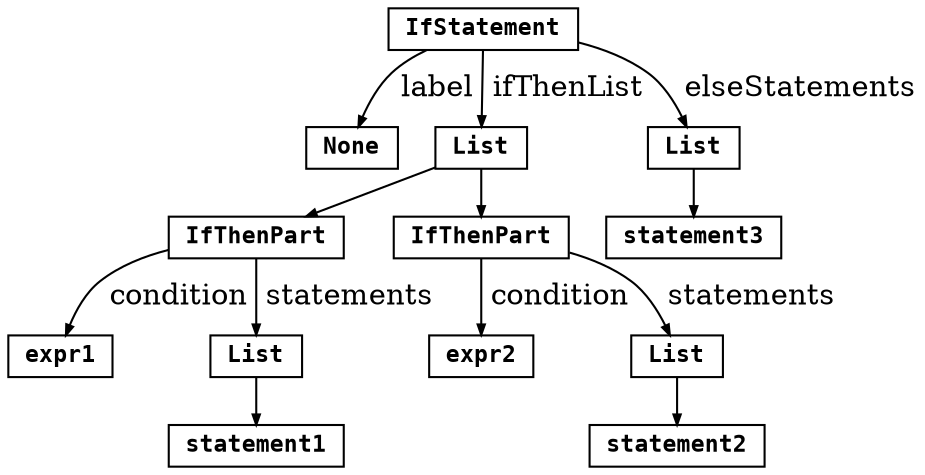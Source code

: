 digraph {
	graph [ dpi = 300 ];
	ordering=out;
	ranksep=.3;
	node [shape=box, fixedsize=false, fontsize=11, fontname="Courier-Bold", width=.25, height=.25];
	edge [arrowsize=.5, color="black"]

	IfStatement;
	None;
	ifList [label="List"];
	elseList [label="List"];
	IfThenpart1 [label="IfThenPart"];
	IfThenpart2 [label="IfThenPart"];
	List1 [label="List"];
	List2 [label="List"];
	expr1;
	expr2;
	statement1;
	statement2;
	statement3;

	IfStatement-> None [label=" label"]
	IfStatement-> ifList [label=" ifThenList"]
	IfStatement-> elseList [label=" elseStatements"]
	ifList -> IfThenpart1
	ifList -> IfThenpart2

	IfThenpart1 -> expr1 [label=" condition"]
	IfThenpart1 -> List1 [label=" statements"]
	List1 -> statement1

	IfThenpart2 -> expr2 [label=" condition"]
	IfThenpart2 -> List2 [label=" statements"]
	List2 -> statement2

	elseList -> statement3
}